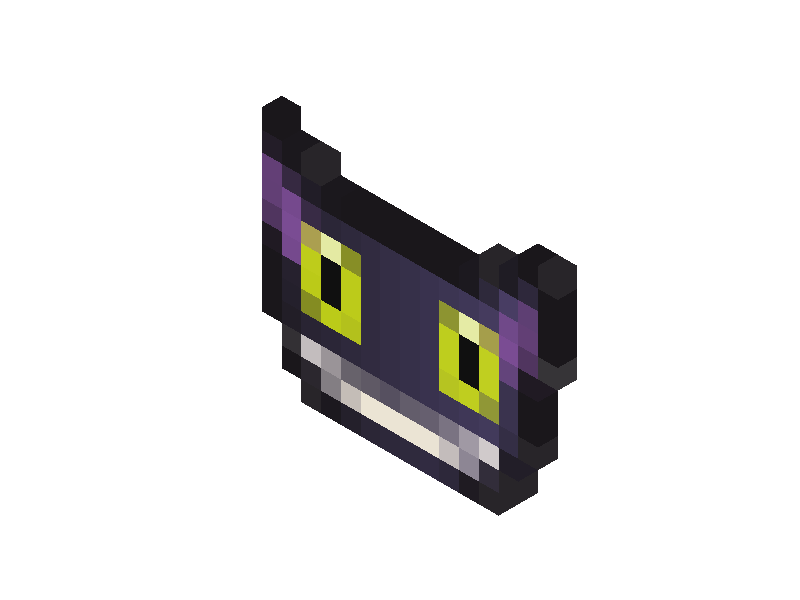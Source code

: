 background {color rgb<1,1,1>}

global_settings { ambient_light rgb<2, 2, 2> }
light_source { <12, 12, 12> color rgb<1,1,1> }
camera {
orthographic
location <10,10,10>
look_at <0,0,0>
angle 45
}

box { <-0.5, -2.000000, -3.500000>, <0, -1.500000, -3.000000> texture {pigment {color rgb<0.101961,0.090196,0.105882>} } }
box { <-0.5, -1.500000, -3.500000>, <0, -1.000000, -3.000000> texture {pigment {color rgb<0.101961,0.090196,0.105882>} } }
box { <-0.5, -1.000000, -3.500000>, <0, -0.500000, -3.000000> texture {pigment {color rgb<0.101961,0.090196,0.105882>} } }
box { <-0.5, -0.500000, -3.500000>, <0, 0.000000, -3.000000> texture {pigment {color rgb<0.125490,0.101961,0.137255>} } }
box { <-0.5, 0.000000, -3.500000>, <0, 0.500000, -3.000000> texture {pigment {color rgb<0.313726,0.207843,0.372549>} } }
box { <-0.5, 0.500000, -3.500000>, <0, 1.000000, -3.000000> texture {pigment {color rgb<0.384314,0.247059,0.458824>} } }
box { <-0.5, 1.000000, -3.500000>, <0, 1.500000, -3.000000> texture {pigment {color rgb<0.388235,0.247059,0.462745>} } }
box { <-0.5, 1.500000, -3.500000>, <0, 2.000000, -3.000000> texture {pigment {color rgb<0.137255,0.113725,0.156863>} } }
box { <-0.5, 2.000000, -3.500000>, <0, 2.500000, -3.000000> texture {pigment {color rgb<0.101961,0.090196,0.105882>} } }

box { <-0.5, -3.000000, -3.000000>, <0, -2.500000, -2.500000> texture {pigment {color rgb<0.101961,0.090196,0.105882>} } }
box { <-0.5, -2.500000, -3.000000>, <0, -2.000000, -2.500000> texture {pigment {color rgb<0.200000,0.188235,0.203922>} } }
box { <-0.5, -2.000000, -3.000000>, <0, -1.500000, -2.500000> texture {pigment {color rgb<0.133333,0.117647,0.152941>} } }
box { <-0.5, -1.500000, -3.000000>, <0, -1.000000, -2.500000> texture {pigment {color rgb<0.141176,0.125490,0.172549>} } }
box { <-0.5, -1.000000, -3.000000>, <0, -0.500000, -2.500000> texture {pigment {color rgb<0.149020,0.129412,0.180392>} } }
box { <-0.5, -0.500000, -3.000000>, <0, 0.000000, -2.500000> texture {pigment {color rgb<0.458824,0.286275,0.552941>} } }
box { <-0.5, 0.000000, -3.000000>, <0, 0.500000, -2.500000> texture {pigment {color rgb<0.478431,0.298039,0.576471>} } }
box { <-0.5, 0.500000, -3.000000>, <0, 1.000000, -2.500000> texture {pigment {color rgb<0.458824,0.286275,0.552941>} } }
box { <-0.5, 1.000000, -3.000000>, <0, 1.500000, -2.500000> texture {pigment {color rgb<0.211765,0.160784,0.254902>} } }
box { <-0.5, 1.500000, -3.000000>, <0, 2.000000, -2.500000> texture {pigment {color rgb<0.105882,0.094118,0.113725>} } }

box { <-0.5, -3.500000, -2.500000>, <0, -3.000000, -2.000000> texture {pigment {color rgb<0.156863,0.145098,0.160784>} } }
box { <-0.5, -3.000000, -2.500000>, <0, -2.500000, -2.000000> texture {pigment {color rgb<0.168627,0.152941,0.180392>} } }
box { <-0.5, -2.500000, -2.500000>, <0, -2.000000, -2.000000> texture {pigment {color rgb<0.764706,0.741176,0.745098>} } }
box { <-0.5, -2.000000, -2.500000>, <0, -1.500000, -2.000000> texture {pigment {color rgb<0.160784,0.141176,0.200000>} } }
box { <-0.5, -1.500000, -2.500000>, <0, -1.000000, -2.000000> texture {pigment {color rgb<0.517647,0.549020,0.133333>} } }
box { <-0.5, -1.000000, -2.500000>, <0, -0.500000, -2.000000> texture {pigment {color rgb<0.733333,0.792157,0.094118>} } }
box { <-0.5, -0.500000, -2.500000>, <0, 0.000000, -2.000000> texture {pigment {color rgb<0.745098,0.800000,0.105882>} } }
box { <-0.5, 0.000000, -2.500000>, <0, 0.500000, -2.000000> texture {pigment {color rgb<0.670588,0.623529,0.313726>} } }
box { <-0.5, 0.500000, -2.500000>, <0, 1.000000, -2.000000> texture {pigment {color rgb<0.219608,0.168627,0.270588>} } }
box { <-0.5, 1.000000, -2.500000>, <0, 1.500000, -2.000000> texture {pigment {color rgb<0.129412,0.113725,0.152941>} } }
box { <-0.5, 1.500000, -2.500000>, <0, 2.000000, -2.000000> texture {pigment {color rgb<0.156863,0.145098,0.160784>} } }

box { <-0.5, -3.500000, -2.000000>, <0, -3.000000, -1.500000> texture {pigment {color rgb<0.109804,0.098039,0.121569>} } }
box { <-0.5, -3.000000, -2.000000>, <0, -2.500000, -1.500000> texture {pigment {color rgb<0.513726,0.494118,0.513726>} } }
box { <-0.5, -2.500000, -2.000000>, <0, -2.000000, -1.500000> texture {pigment {color rgb<0.603922,0.580392,0.596078>} } }
box { <-0.5, -2.000000, -2.000000>, <0, -1.500000, -1.500000> texture {pigment {color rgb<0.168627,0.149020,0.215686>} } }
box { <-0.5, -1.500000, -2.000000>, <0, -1.000000, -1.500000> texture {pigment {color rgb<0.733333,0.796078,0.098039>} } }
box { <-0.5, -1.000000, -2.000000>, <0, -0.500000, -1.500000> texture {pigment {color rgb<0.062745,0.062745,0.062745>} } }
box { <-0.5, -0.500000, -2.000000>, <0, 0.000000, -1.500000> texture {pigment {color rgb<0.062745,0.062745,0.062745>} } }
box { <-0.5, 0.000000, -2.000000>, <0, 0.500000, -1.500000> texture {pigment {color rgb<0.894118,0.917647,0.639216>} } }
box { <-0.5, 0.500000, -2.000000>, <0, 1.000000, -1.500000> texture {pigment {color rgb<0.168627,0.149020,0.215686>} } }
box { <-0.5, 1.000000, -2.000000>, <0, 1.500000, -1.500000> texture {pigment {color rgb<0.105882,0.094118,0.113725>} } }

box { <-0.5, -3.500000, -1.500000>, <0, -3.000000, -1.000000> texture {pigment {color rgb<0.141176,0.125490,0.168627>} } }
box { <-0.5, -3.000000, -1.500000>, <0, -2.500000, -1.000000> texture {pigment {color rgb<0.768627,0.741176,0.717647>} } }
box { <-0.5, -2.500000, -1.500000>, <0, -2.000000, -1.000000> texture {pigment {color rgb<0.403922,0.384314,0.419608>} } }
box { <-0.5, -2.000000, -1.500000>, <0, -1.500000, -1.000000> texture {pigment {color rgb<0.180392,0.160784,0.235294>} } }
box { <-0.5, -1.500000, -1.500000>, <0, -1.000000, -1.000000> texture {pigment {color rgb<0.701961,0.756863,0.109804>} } }
box { <-0.5, -1.000000, -1.500000>, <0, -0.500000, -1.000000> texture {pigment {color rgb<0.737255,0.796078,0.101961>} } }
box { <-0.5, -0.500000, -1.500000>, <0, 0.000000, -1.000000> texture {pigment {color rgb<0.737255,0.796078,0.101961>} } }
box { <-0.5, 0.000000, -1.500000>, <0, 0.500000, -1.000000> texture {pigment {color rgb<0.529412,0.556863,0.149020>} } }
box { <-0.5, 0.500000, -1.500000>, <0, 1.000000, -1.000000> texture {pigment {color rgb<0.180392,0.160784,0.235294>} } }
box { <-0.5, 1.000000, -1.500000>, <0, 1.500000, -1.000000> texture {pigment {color rgb<0.101961,0.090196,0.105882>} } }

box { <-0.5, -3.500000, -1.000000>, <0, -3.000000, -0.500000> texture {pigment {color rgb<0.168627,0.149020,0.211765>} } }
box { <-0.5, -3.000000, -1.000000>, <0, -2.500000, -0.500000> texture {pigment {color rgb<0.921569,0.894118,0.831373>} } }
box { <-0.5, -2.500000, -1.000000>, <0, -2.000000, -0.500000> texture {pigment {color rgb<0.372549,0.349020,0.396078>} } }
box { <-0.5, -2.000000, -1.000000>, <0, -1.500000, -0.500000> texture {pigment {color rgb<0.192157,0.168627,0.250980>} } }
box { <-0.5, -1.500000, -1.000000>, <0, -1.000000, -0.500000> texture {pigment {color rgb<0.192157,0.168627,0.250980>} } }
box { <-0.5, -1.000000, -1.000000>, <0, -0.500000, -0.500000> texture {pigment {color rgb<0.192157,0.168627,0.250980>} } }
box { <-0.5, -0.500000, -1.000000>, <0, 0.000000, -0.500000> texture {pigment {color rgb<0.192157,0.168627,0.250980>} } }
box { <-0.5, 0.000000, -1.000000>, <0, 0.500000, -0.500000> texture {pigment {color rgb<0.192157,0.168627,0.250980>} } }
box { <-0.5, 0.500000, -1.000000>, <0, 1.000000, -0.500000> texture {pigment {color rgb<0.192157,0.168627,0.250980>} } }
box { <-0.5, 1.000000, -1.000000>, <0, 1.500000, -0.500000> texture {pigment {color rgb<0.101961,0.090196,0.105882>} } }

box { <-0.5, -3.500000, -0.500000>, <0, -3.000000, 0.000000> texture {pigment {color rgb<0.176471,0.156863,0.227451>} } }
box { <-0.5, -3.000000, -0.500000>, <0, -2.500000, 0.000000> texture {pigment {color rgb<0.921569,0.894118,0.831373>} } }
box { <-0.5, -2.500000, -0.500000>, <0, -2.000000, 0.000000> texture {pigment {color rgb<0.337255,0.313726,0.376471>} } }
box { <-0.5, -2.000000, -0.500000>, <0, -1.500000, 0.000000> texture {pigment {color rgb<0.203922,0.180392,0.270588>} } }
box { <-0.5, -1.500000, -0.500000>, <0, -1.000000, 0.000000> texture {pigment {color rgb<0.203922,0.180392,0.270588>} } }
box { <-0.5, -1.000000, -0.500000>, <0, -0.500000, 0.000000> texture {pigment {color rgb<0.203922,0.180392,0.270588>} } }
box { <-0.5, -0.500000, -0.500000>, <0, 0.000000, 0.000000> texture {pigment {color rgb<0.203922,0.180392,0.270588>} } }
box { <-0.5, 0.000000, -0.500000>, <0, 0.500000, 0.000000> texture {pigment {color rgb<0.203922,0.180392,0.270588>} } }
box { <-0.5, 0.500000, -0.500000>, <0, 1.000000, 0.000000> texture {pigment {color rgb<0.203922,0.180392,0.270588>} } }
box { <-0.5, 1.000000, -0.500000>, <0, 1.500000, 0.000000> texture {pigment {color rgb<0.101961,0.090196,0.105882>} } }

box { <-0.5, -3.500000, 0.000000>, <0, -3.000000, 0.500000> texture {pigment {color rgb<0.184314,0.164706,0.239216>} } }
box { <-0.5, -3.000000, 0.000000>, <0, -2.500000, 0.500000> texture {pigment {color rgb<0.921569,0.894118,0.831373>} } }
box { <-0.5, -2.500000, 0.000000>, <0, -2.000000, 0.500000> texture {pigment {color rgb<0.388235,0.364706,0.419608>} } }
box { <-0.5, -2.000000, 0.000000>, <0, -1.500000, 0.500000> texture {pigment {color rgb<0.211765,0.188235,0.286275>} } }
box { <-0.5, -1.500000, 0.000000>, <0, -1.000000, 0.500000> texture {pigment {color rgb<0.211765,0.188235,0.286275>} } }
box { <-0.5, -1.000000, 0.000000>, <0, -0.500000, 0.500000> texture {pigment {color rgb<0.211765,0.188235,0.286275>} } }
box { <-0.5, -0.500000, 0.000000>, <0, 0.000000, 0.500000> texture {pigment {color rgb<0.211765,0.188235,0.286275>} } }
box { <-0.5, 0.000000, 0.000000>, <0, 0.500000, 0.500000> texture {pigment {color rgb<0.211765,0.188235,0.286275>} } }
box { <-0.5, 0.500000, 0.000000>, <0, 1.000000, 0.500000> texture {pigment {color rgb<0.211765,0.188235,0.286275>} } }
box { <-0.5, 1.000000, 0.000000>, <0, 1.500000, 0.500000> texture {pigment {color rgb<0.101961,0.090196,0.105882>} } }

box { <-0.5, -3.500000, 0.500000>, <0, -3.000000, 1.000000> texture {pigment {color rgb<0.192157,0.168627,0.254902>} } }
box { <-0.5, -3.000000, 0.500000>, <0, -2.500000, 1.000000> texture {pigment {color rgb<0.917647,0.890196,0.831373>} } }
box { <-0.5, -2.500000, 0.500000>, <0, -2.000000, 1.000000> texture {pigment {color rgb<0.400000,0.372549,0.435294>} } }
box { <-0.5, -2.000000, 0.500000>, <0, -1.500000, 1.000000> texture {pigment {color rgb<0.223529,0.196078,0.305882>} } }
box { <-0.5, -1.500000, 0.500000>, <0, -1.000000, 1.000000> texture {pigment {color rgb<0.223529,0.196078,0.305882>} } }
box { <-0.5, -1.000000, 0.500000>, <0, -0.500000, 1.000000> texture {pigment {color rgb<0.223529,0.196078,0.305882>} } }
box { <-0.5, -0.500000, 0.500000>, <0, 0.000000, 1.000000> texture {pigment {color rgb<0.223529,0.196078,0.305882>} } }
box { <-0.5, 0.000000, 0.500000>, <0, 0.500000, 1.000000> texture {pigment {color rgb<0.223529,0.196078,0.305882>} } }
box { <-0.5, 0.500000, 0.500000>, <0, 1.000000, 1.000000> texture {pigment {color rgb<0.223529,0.196078,0.305882>} } }
box { <-0.5, 1.000000, 0.500000>, <0, 1.500000, 1.000000> texture {pigment {color rgb<0.101961,0.090196,0.105882>} } }

box { <-0.5, -3.500000, 1.000000>, <0, -3.000000, 1.500000> texture {pigment {color rgb<0.176471,0.156863,0.227451>} } }
box { <-0.5, -3.000000, 1.000000>, <0, -2.500000, 1.500000> texture {pigment {color rgb<0.764706,0.737255,0.733333>} } }
box { <-0.5, -2.500000, 1.000000>, <0, -2.000000, 1.500000> texture {pigment {color rgb<0.478431,0.450980,0.509804>} } }
box { <-0.5, -2.000000, 1.000000>, <0, -1.500000, 1.500000> texture {pigment {color rgb<0.235294,0.207843,0.321569>} } }
box { <-0.5, -1.500000, 1.000000>, <0, -1.000000, 1.500000> texture {pigment {color rgb<0.713726,0.768627,0.129412>} } }
box { <-0.5, -1.000000, 1.000000>, <0, -0.500000, 1.500000> texture {pigment {color rgb<0.745098,0.807843,0.117647>} } }
box { <-0.5, -0.500000, 1.000000>, <0, 0.000000, 1.500000> texture {pigment {color rgb<0.745098,0.807843,0.117647>} } }
box { <-0.5, 0.000000, 1.000000>, <0, 0.500000, 1.500000> texture {pigment {color rgb<0.552941,0.580392,0.192157>} } }
box { <-0.5, 0.500000, 1.000000>, <0, 1.000000, 1.500000> texture {pigment {color rgb<0.235294,0.207843,0.321569>} } }
box { <-0.5, 1.000000, 1.000000>, <0, 1.500000, 1.500000> texture {pigment {color rgb<0.101961,0.090196,0.105882>} } }

box { <-0.5, -3.500000, 1.500000>, <0, -3.000000, 2.000000> texture {pigment {color rgb<0.121569,0.105882,0.133333>} } }
box { <-0.5, -3.000000, 1.500000>, <0, -2.500000, 2.000000> texture {pigment {color rgb<0.552941,0.525490,0.580392>} } }
box { <-0.5, -2.500000, 1.500000>, <0, -2.000000, 2.000000> texture {pigment {color rgb<0.627451,0.600000,0.643137>} } }
box { <-0.5, -2.000000, 1.500000>, <0, -1.500000, 2.000000> texture {pigment {color rgb<0.247059,0.215686,0.341176>} } }
box { <-0.5, -1.500000, 1.500000>, <0, -1.000000, 2.000000> texture {pigment {color rgb<0.749020,0.807843,0.121569>} } }
box { <-0.5, -1.000000, 1.500000>, <0, -0.500000, 2.000000> texture {pigment {color rgb<0.062745,0.062745,0.062745>} } }
box { <-0.5, -0.500000, 1.500000>, <0, 0.000000, 2.000000> texture {pigment {color rgb<0.062745,0.062745,0.062745>} } }
box { <-0.5, 0.000000, 1.500000>, <0, 0.500000, 2.000000> texture {pigment {color rgb<0.898039,0.921569,0.647059>} } }
box { <-0.5, 0.500000, 1.500000>, <0, 1.000000, 2.000000> texture {pigment {color rgb<0.247059,0.215686,0.341176>} } }
box { <-0.5, 1.000000, 1.500000>, <0, 1.500000, 2.000000> texture {pigment {color rgb<0.109804,0.098039,0.121569>} } }

box { <-0.5, -3.500000, 2.000000>, <0, -3.000000, 2.500000> texture {pigment {color rgb<0.156863,0.145098,0.160784>} } }
box { <-0.5, -3.000000, 2.000000>, <0, -2.500000, 2.500000> texture {pigment {color rgb<0.196078,0.176471,0.227451>} } }
box { <-0.5, -2.500000, 2.000000>, <0, -2.000000, 2.500000> texture {pigment {color rgb<0.815686,0.792157,0.796078>} } }
box { <-0.5, -2.000000, 2.000000>, <0, -1.500000, 2.500000> texture {pigment {color rgb<0.258824,0.227451,0.356863>} } }
box { <-0.5, -1.500000, 2.000000>, <0, -1.000000, 2.500000> texture {pigment {color rgb<0.564706,0.592157,0.211765>} } }
box { <-0.5, -1.000000, 2.000000>, <0, -0.500000, 2.500000> texture {pigment {color rgb<0.752941,0.811765,0.125490>} } }
box { <-0.5, -0.500000, 2.000000>, <0, 0.000000, 2.500000> texture {pigment {color rgb<0.752941,0.811765,0.125490>} } }
box { <-0.5, 0.000000, 2.000000>, <0, 0.500000, 2.500000> texture {pigment {color rgb<0.647059,0.619608,0.294118>} } }
box { <-0.5, 0.500000, 2.000000>, <0, 1.000000, 2.500000> texture {pigment {color rgb<0.270588,0.231373,0.368627>} } }
box { <-0.5, 1.000000, 2.000000>, <0, 1.500000, 2.500000> texture {pigment {color rgb<0.180392,0.160784,0.231373>} } }
box { <-0.5, 1.500000, 2.000000>, <0, 2.000000, 2.500000> texture {pigment {color rgb<0.156863,0.145098,0.160784>} } }

box { <-0.5, -3.000000, 2.500000>, <0, -2.500000, 3.000000> texture {pigment {color rgb<0.156863,0.145098,0.160784>} } }
box { <-0.5, -2.500000, 2.500000>, <0, -2.000000, 3.000000> texture {pigment {color rgb<0.133333,0.117647,0.156863>} } }
box { <-0.5, -2.000000, 2.500000>, <0, -1.500000, 3.000000> texture {pigment {color rgb<0.203922,0.180392,0.270588>} } }
box { <-0.5, -1.500000, 2.500000>, <0, -1.000000, 3.000000> texture {pigment {color rgb<0.227451,0.200000,0.305882>} } }
box { <-0.5, -1.000000, 2.500000>, <0, -0.500000, 3.000000> texture {pigment {color rgb<0.227451,0.200000,0.305882>} } }
box { <-0.5, -0.500000, 2.500000>, <0, 0.000000, 3.000000> texture {pigment {color rgb<0.388235,0.266667,0.482353>} } }
box { <-0.5, 0.000000, 2.500000>, <0, 0.500000, 3.000000> texture {pigment {color rgb<0.478431,0.298039,0.576471>} } }
box { <-0.5, 0.500000, 2.500000>, <0, 1.000000, 3.000000> texture {pigment {color rgb<0.439216,0.286275,0.537255>} } }
box { <-0.5, 1.000000, 2.500000>, <0, 1.500000, 3.000000> texture {pigment {color rgb<0.282353,0.239216,0.388235>} } }
box { <-0.5, 1.500000, 2.500000>, <0, 2.000000, 3.000000> texture {pigment {color rgb<0.121569,0.109804,0.141176>} } }

box { <-0.5, -2.000000, 3.000000>, <0, -1.500000, 3.500000> texture {pigment {color rgb<0.156863,0.145098,0.160784>} } }
box { <-0.5, -1.500000, 3.000000>, <0, -1.000000, 3.500000> texture {pigment {color rgb<0.101961,0.090196,0.105882>} } }
box { <-0.5, -1.000000, 3.000000>, <0, -0.500000, 3.500000> texture {pigment {color rgb<0.101961,0.090196,0.105882>} } }
box { <-0.5, -0.500000, 3.000000>, <0, 0.000000, 3.500000> texture {pigment {color rgb<0.125490,0.101961,0.137255>} } }
box { <-0.5, 0.000000, 3.000000>, <0, 0.500000, 3.500000> texture {pigment {color rgb<0.313726,0.207843,0.372549>} } }
box { <-0.5, 0.500000, 3.000000>, <0, 1.000000, 3.500000> texture {pigment {color rgb<0.384314,0.247059,0.458824>} } }
box { <-0.5, 1.000000, 3.000000>, <0, 1.500000, 3.500000> texture {pigment {color rgb<0.368627,0.247059,0.450980>} } }
box { <-0.5, 1.500000, 3.000000>, <0, 2.000000, 3.500000> texture {pigment {color rgb<0.180392,0.156863,0.231373>} } }
box { <-0.5, 2.000000, 3.000000>, <0, 2.500000, 3.500000> texture {pigment {color rgb<0.101961,0.090196,0.105882>} } }

box { <-0.5, 0.000000, 3.500000>, <0, 0.500000, 4.000000> texture {pigment {color rgb<0.211765,0.203922,0.215686>} } }
box { <-0.5, 0.500000, 3.500000>, <0, 1.000000, 4.000000> texture {pigment {color rgb<0.101961,0.090196,0.105882>} } }
box { <-0.5, 1.000000, 3.500000>, <0, 1.500000, 4.000000> texture {pigment {color rgb<0.101961,0.090196,0.105882>} } }
box { <-0.5, 1.500000, 3.500000>, <0, 2.000000, 4.000000> texture {pigment {color rgb<0.101961,0.090196,0.105882>} } }
box { <-0.5, 2.000000, 3.500000>, <0, 2.500000, 4.000000> texture {pigment {color rgb<0.156863,0.145098,0.160784>} } }

